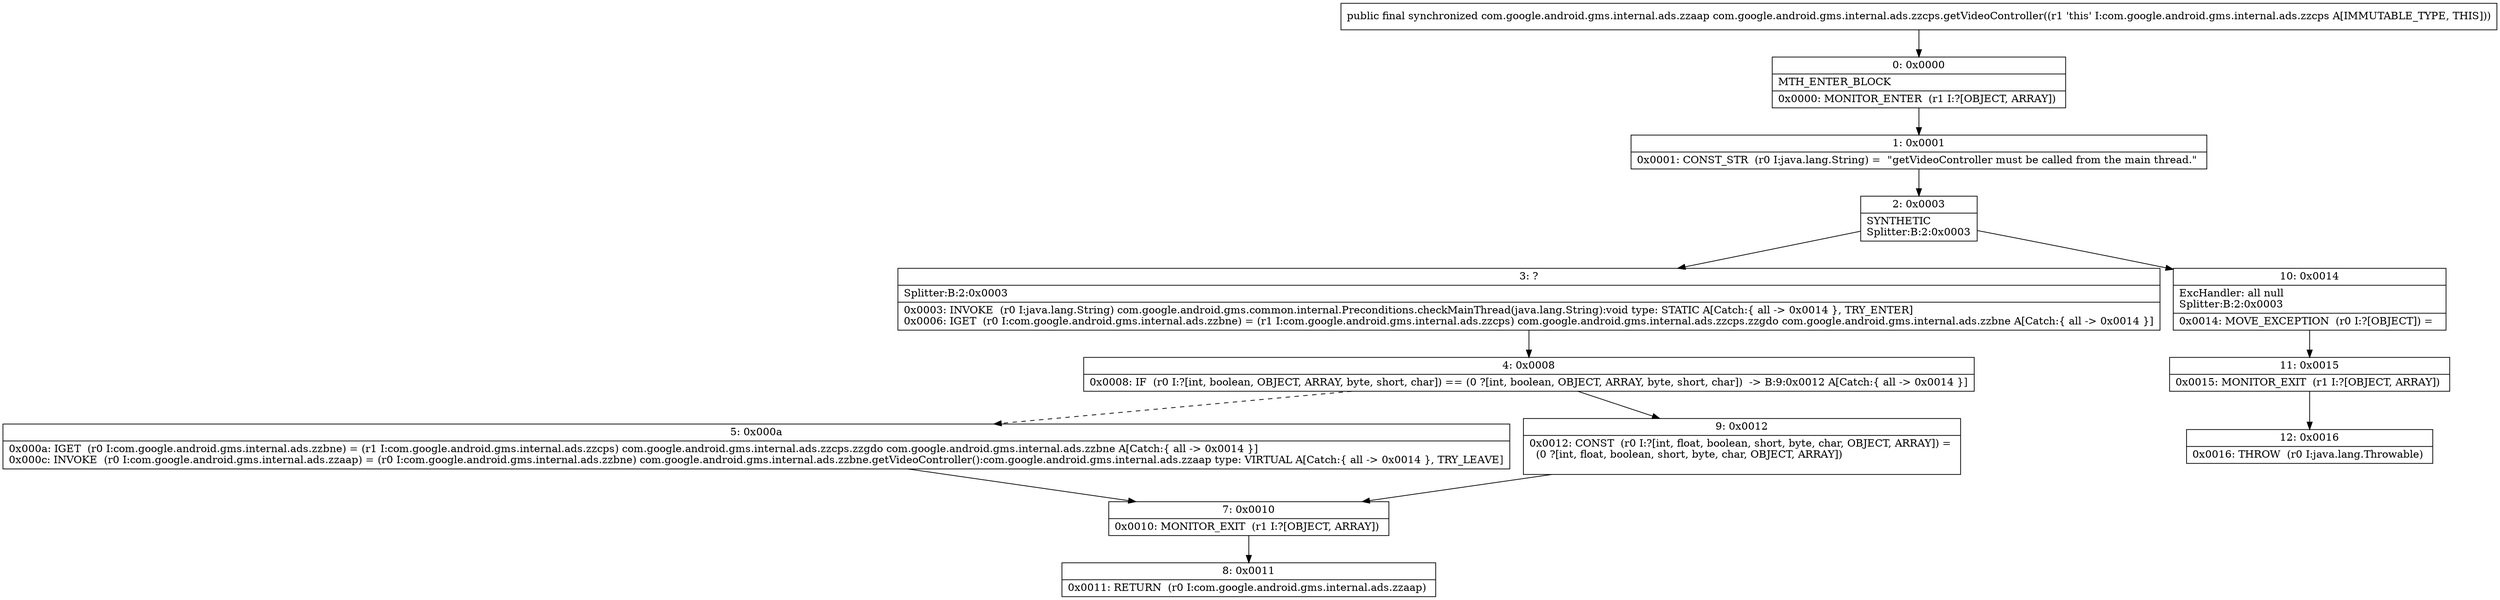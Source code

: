 digraph "CFG forcom.google.android.gms.internal.ads.zzcps.getVideoController()Lcom\/google\/android\/gms\/internal\/ads\/zzaap;" {
Node_0 [shape=record,label="{0\:\ 0x0000|MTH_ENTER_BLOCK\l|0x0000: MONITOR_ENTER  (r1 I:?[OBJECT, ARRAY]) \l}"];
Node_1 [shape=record,label="{1\:\ 0x0001|0x0001: CONST_STR  (r0 I:java.lang.String) =  \"getVideoController must be called from the main thread.\" \l}"];
Node_2 [shape=record,label="{2\:\ 0x0003|SYNTHETIC\lSplitter:B:2:0x0003\l}"];
Node_3 [shape=record,label="{3\:\ ?|Splitter:B:2:0x0003\l|0x0003: INVOKE  (r0 I:java.lang.String) com.google.android.gms.common.internal.Preconditions.checkMainThread(java.lang.String):void type: STATIC A[Catch:\{ all \-\> 0x0014 \}, TRY_ENTER]\l0x0006: IGET  (r0 I:com.google.android.gms.internal.ads.zzbne) = (r1 I:com.google.android.gms.internal.ads.zzcps) com.google.android.gms.internal.ads.zzcps.zzgdo com.google.android.gms.internal.ads.zzbne A[Catch:\{ all \-\> 0x0014 \}]\l}"];
Node_4 [shape=record,label="{4\:\ 0x0008|0x0008: IF  (r0 I:?[int, boolean, OBJECT, ARRAY, byte, short, char]) == (0 ?[int, boolean, OBJECT, ARRAY, byte, short, char])  \-\> B:9:0x0012 A[Catch:\{ all \-\> 0x0014 \}]\l}"];
Node_5 [shape=record,label="{5\:\ 0x000a|0x000a: IGET  (r0 I:com.google.android.gms.internal.ads.zzbne) = (r1 I:com.google.android.gms.internal.ads.zzcps) com.google.android.gms.internal.ads.zzcps.zzgdo com.google.android.gms.internal.ads.zzbne A[Catch:\{ all \-\> 0x0014 \}]\l0x000c: INVOKE  (r0 I:com.google.android.gms.internal.ads.zzaap) = (r0 I:com.google.android.gms.internal.ads.zzbne) com.google.android.gms.internal.ads.zzbne.getVideoController():com.google.android.gms.internal.ads.zzaap type: VIRTUAL A[Catch:\{ all \-\> 0x0014 \}, TRY_LEAVE]\l}"];
Node_7 [shape=record,label="{7\:\ 0x0010|0x0010: MONITOR_EXIT  (r1 I:?[OBJECT, ARRAY]) \l}"];
Node_8 [shape=record,label="{8\:\ 0x0011|0x0011: RETURN  (r0 I:com.google.android.gms.internal.ads.zzaap) \l}"];
Node_9 [shape=record,label="{9\:\ 0x0012|0x0012: CONST  (r0 I:?[int, float, boolean, short, byte, char, OBJECT, ARRAY]) = \l  (0 ?[int, float, boolean, short, byte, char, OBJECT, ARRAY])\l \l}"];
Node_10 [shape=record,label="{10\:\ 0x0014|ExcHandler: all null\lSplitter:B:2:0x0003\l|0x0014: MOVE_EXCEPTION  (r0 I:?[OBJECT]) =  \l}"];
Node_11 [shape=record,label="{11\:\ 0x0015|0x0015: MONITOR_EXIT  (r1 I:?[OBJECT, ARRAY]) \l}"];
Node_12 [shape=record,label="{12\:\ 0x0016|0x0016: THROW  (r0 I:java.lang.Throwable) \l}"];
MethodNode[shape=record,label="{public final synchronized com.google.android.gms.internal.ads.zzaap com.google.android.gms.internal.ads.zzcps.getVideoController((r1 'this' I:com.google.android.gms.internal.ads.zzcps A[IMMUTABLE_TYPE, THIS])) }"];
MethodNode -> Node_0;
Node_0 -> Node_1;
Node_1 -> Node_2;
Node_2 -> Node_3;
Node_2 -> Node_10;
Node_3 -> Node_4;
Node_4 -> Node_5[style=dashed];
Node_4 -> Node_9;
Node_5 -> Node_7;
Node_7 -> Node_8;
Node_9 -> Node_7;
Node_10 -> Node_11;
Node_11 -> Node_12;
}


